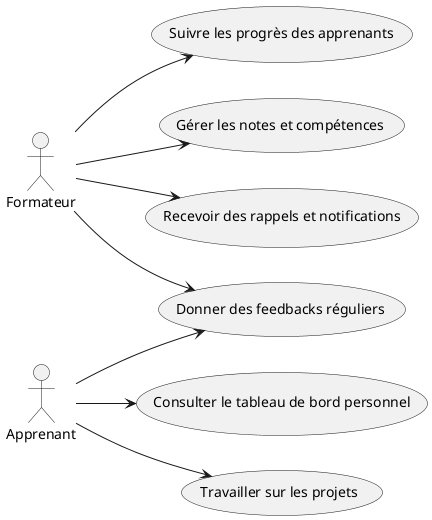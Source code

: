 @startuml
left to right direction
actor Formateur
actor Apprenant

usecase "Suivre les progrès des apprenants" as UC2
usecase "Gérer les notes et compétences" as UC3
usecase "Donner des feedbacks réguliers" as UC4
usecase "Consulter le tableau de bord personnel" as UC5
usecase "Travailler sur les projets" as UC6
usecase "Recevoir des rappels et notifications" as UC7

Formateur --> UC2
Formateur --> UC3
Formateur --> UC4
Formateur --> UC7

Apprenant --> UC5
Apprenant --> UC6
Apprenant --> UC4

@enduml
